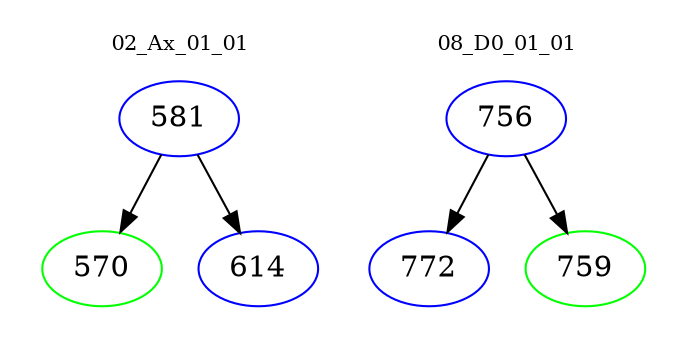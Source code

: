 digraph{
subgraph cluster_0 {
color = white
label = "02_Ax_01_01";
fontsize=10;
T0_581 [label="581", color="blue"]
T0_581 -> T0_570 [color="black"]
T0_570 [label="570", color="green"]
T0_581 -> T0_614 [color="black"]
T0_614 [label="614", color="blue"]
}
subgraph cluster_1 {
color = white
label = "08_D0_01_01";
fontsize=10;
T1_756 [label="756", color="blue"]
T1_756 -> T1_772 [color="black"]
T1_772 [label="772", color="blue"]
T1_756 -> T1_759 [color="black"]
T1_759 [label="759", color="green"]
}
}
